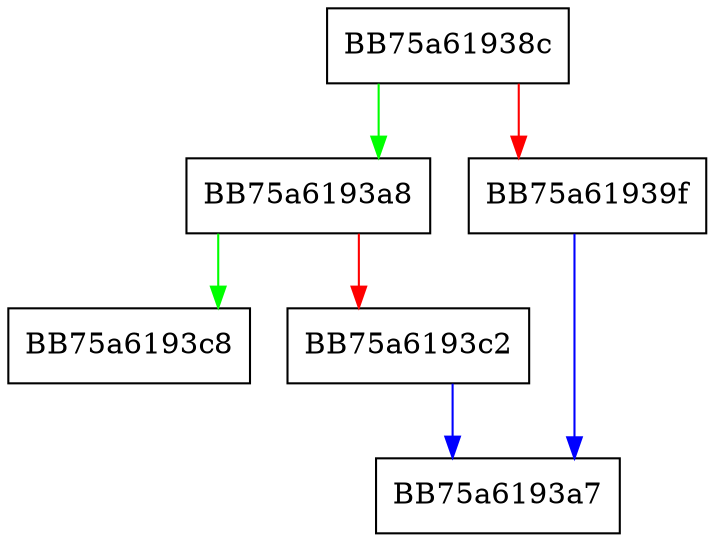 digraph AllocUnits {
  node [shape="box"];
  graph [splines=ortho];
  BB75a61938c -> BB75a6193a8 [color="green"];
  BB75a61938c -> BB75a61939f [color="red"];
  BB75a61939f -> BB75a6193a7 [color="blue"];
  BB75a6193a8 -> BB75a6193c8 [color="green"];
  BB75a6193a8 -> BB75a6193c2 [color="red"];
  BB75a6193c2 -> BB75a6193a7 [color="blue"];
}